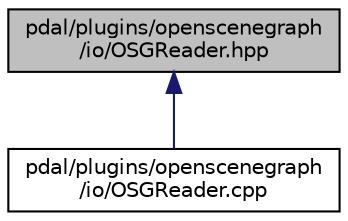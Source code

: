 digraph "pdal/plugins/openscenegraph/io/OSGReader.hpp"
{
  edge [fontname="Helvetica",fontsize="10",labelfontname="Helvetica",labelfontsize="10"];
  node [fontname="Helvetica",fontsize="10",shape=record];
  Node1 [label="pdal/plugins/openscenegraph\l/io/OSGReader.hpp",height=0.2,width=0.4,color="black", fillcolor="grey75", style="filled", fontcolor="black"];
  Node1 -> Node2 [dir="back",color="midnightblue",fontsize="10",style="solid",fontname="Helvetica"];
  Node2 [label="pdal/plugins/openscenegraph\l/io/OSGReader.cpp",height=0.2,width=0.4,color="black", fillcolor="white", style="filled",URL="$OSGReader_8cpp.html"];
}
